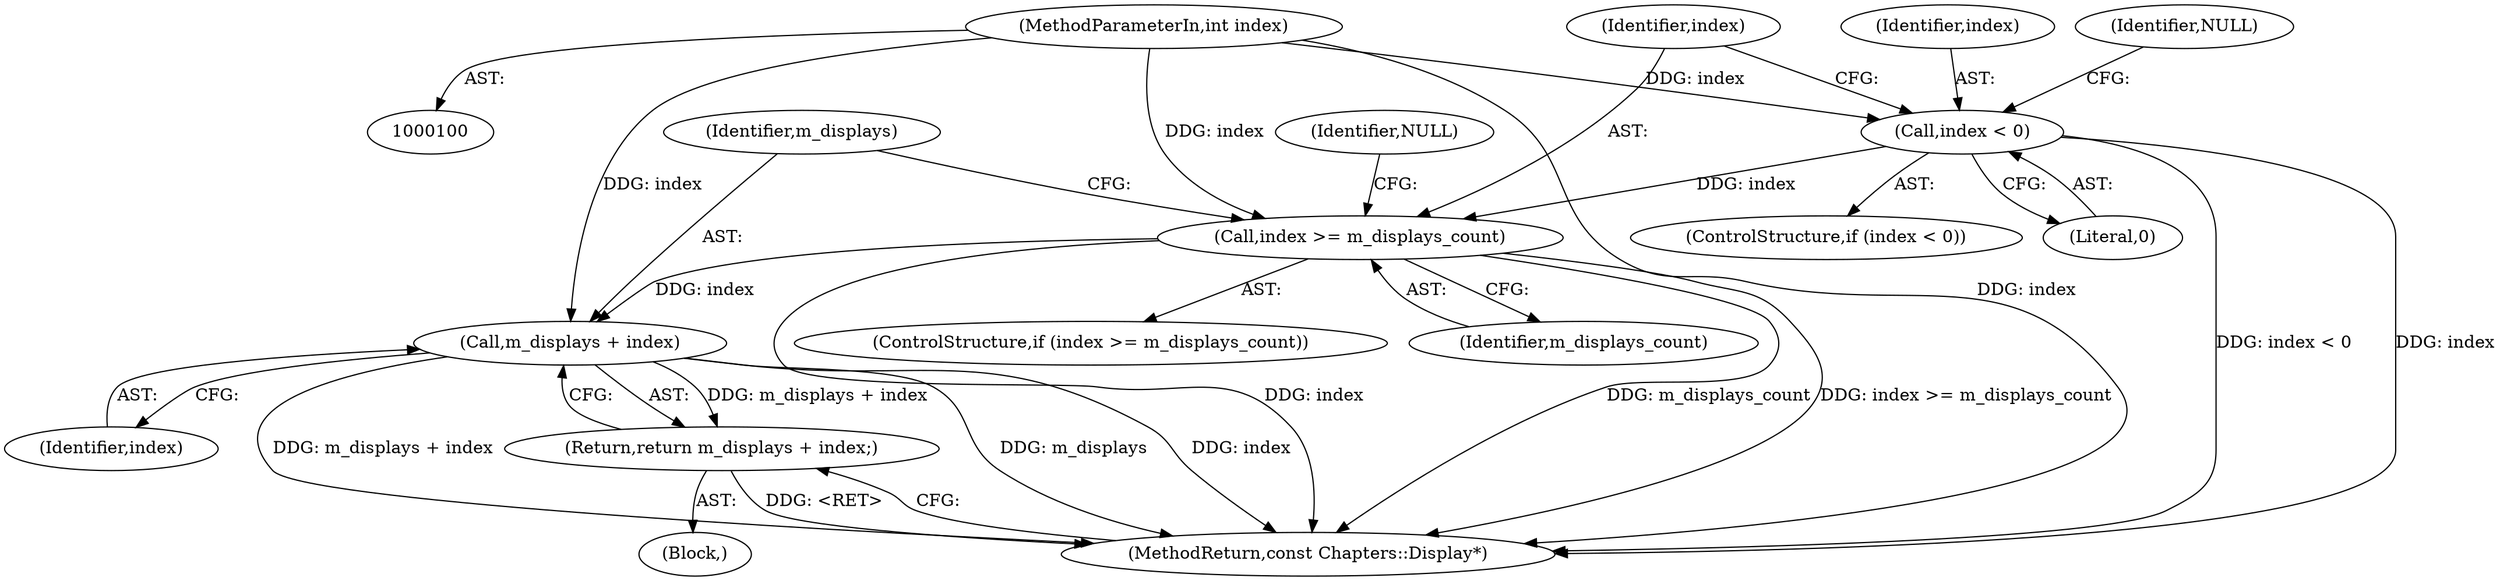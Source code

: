 digraph "1_Android_04839626ed859623901ebd3a5fd483982186b59d_66@del" {
"1000116" [label="(Call,m_displays + index)"];
"1000110" [label="(Call,index >= m_displays_count)"];
"1000104" [label="(Call,index < 0)"];
"1000101" [label="(MethodParameterIn,int index)"];
"1000115" [label="(Return,return m_displays + index;)"];
"1000115" [label="(Return,return m_displays + index;)"];
"1000102" [label="(Block,)"];
"1000105" [label="(Identifier,index)"];
"1000111" [label="(Identifier,index)"];
"1000117" [label="(Identifier,m_displays)"];
"1000118" [label="(Identifier,index)"];
"1000114" [label="(Identifier,NULL)"];
"1000106" [label="(Literal,0)"];
"1000103" [label="(ControlStructure,if (index < 0))"];
"1000119" [label="(MethodReturn,const Chapters::Display*)"];
"1000104" [label="(Call,index < 0)"];
"1000108" [label="(Identifier,NULL)"];
"1000110" [label="(Call,index >= m_displays_count)"];
"1000109" [label="(ControlStructure,if (index >= m_displays_count))"];
"1000112" [label="(Identifier,m_displays_count)"];
"1000116" [label="(Call,m_displays + index)"];
"1000101" [label="(MethodParameterIn,int index)"];
"1000116" -> "1000115"  [label="AST: "];
"1000116" -> "1000118"  [label="CFG: "];
"1000117" -> "1000116"  [label="AST: "];
"1000118" -> "1000116"  [label="AST: "];
"1000115" -> "1000116"  [label="CFG: "];
"1000116" -> "1000119"  [label="DDG: m_displays"];
"1000116" -> "1000119"  [label="DDG: index"];
"1000116" -> "1000119"  [label="DDG: m_displays + index"];
"1000116" -> "1000115"  [label="DDG: m_displays + index"];
"1000110" -> "1000116"  [label="DDG: index"];
"1000101" -> "1000116"  [label="DDG: index"];
"1000110" -> "1000109"  [label="AST: "];
"1000110" -> "1000112"  [label="CFG: "];
"1000111" -> "1000110"  [label="AST: "];
"1000112" -> "1000110"  [label="AST: "];
"1000114" -> "1000110"  [label="CFG: "];
"1000117" -> "1000110"  [label="CFG: "];
"1000110" -> "1000119"  [label="DDG: m_displays_count"];
"1000110" -> "1000119"  [label="DDG: index >= m_displays_count"];
"1000110" -> "1000119"  [label="DDG: index"];
"1000104" -> "1000110"  [label="DDG: index"];
"1000101" -> "1000110"  [label="DDG: index"];
"1000104" -> "1000103"  [label="AST: "];
"1000104" -> "1000106"  [label="CFG: "];
"1000105" -> "1000104"  [label="AST: "];
"1000106" -> "1000104"  [label="AST: "];
"1000108" -> "1000104"  [label="CFG: "];
"1000111" -> "1000104"  [label="CFG: "];
"1000104" -> "1000119"  [label="DDG: index < 0"];
"1000104" -> "1000119"  [label="DDG: index"];
"1000101" -> "1000104"  [label="DDG: index"];
"1000101" -> "1000100"  [label="AST: "];
"1000101" -> "1000119"  [label="DDG: index"];
"1000115" -> "1000102"  [label="AST: "];
"1000119" -> "1000115"  [label="CFG: "];
"1000115" -> "1000119"  [label="DDG: <RET>"];
}
